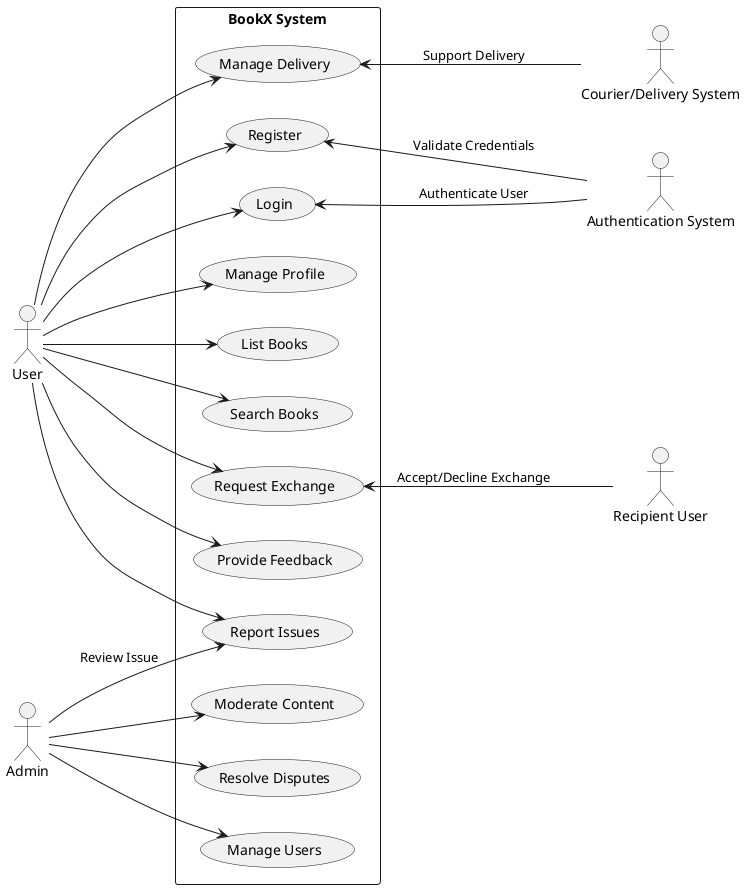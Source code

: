@startuml
left to right direction
skinparam packageStyle rectangle

actor User
actor "Recipient User"
actor Admin
actor "Courier/Delivery System" as Delivery
actor "Authentication System" as Auth

rectangle "BookX System" {
    usecase "Register" as UC1
    usecase "Login" as UC2
    usecase "Manage Profile" as UC3
    usecase "List Books" as UC4
    usecase "Search Books" as UC5
    usecase "Request Exchange" as UC6
    usecase "Provide Feedback" as UC7
    usecase "Report Issues" as UC8
    usecase "Manage Users" as UC9
    usecase "Moderate Content" as UC10
    usecase "Resolve Disputes" as UC11
    usecase "Manage Delivery" as UC12
}

User --> UC1
User --> UC2
User --> UC3
User --> UC4
User --> UC5
User --> UC6
User --> UC7
User --> UC8
User --> UC12

UC1 <-- Auth : "Validate Credentials"
UC2 <-- Auth : "Authenticate User"

UC6 <-- "Recipient User" : "Accept/Decline Exchange"

UC8 <-- Admin : "Review Issue"
Admin --> UC9
Admin --> UC10
Admin --> UC11

UC12 <-- Delivery : "Support Delivery"

@enduml
